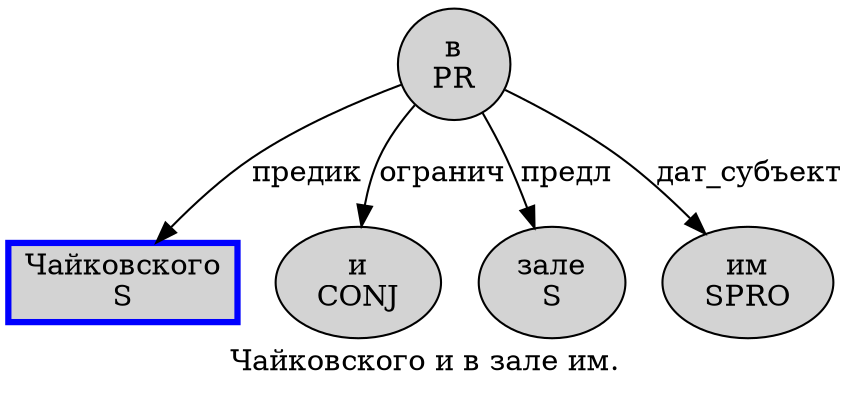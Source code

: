 digraph SENTENCE_185 {
	graph [label="Чайковского и в зале им."]
	node [style=filled]
		0 [label="Чайковского
S" color=blue fillcolor=lightgray penwidth=3 shape=box]
		1 [label="и
CONJ" color="" fillcolor=lightgray penwidth=1 shape=ellipse]
		2 [label="в
PR" color="" fillcolor=lightgray penwidth=1 shape=ellipse]
		3 [label="зале
S" color="" fillcolor=lightgray penwidth=1 shape=ellipse]
		4 [label="им
SPRO" color="" fillcolor=lightgray penwidth=1 shape=ellipse]
			2 -> 0 [label="предик"]
			2 -> 1 [label="огранич"]
			2 -> 3 [label="предл"]
			2 -> 4 [label="дат_субъект"]
}